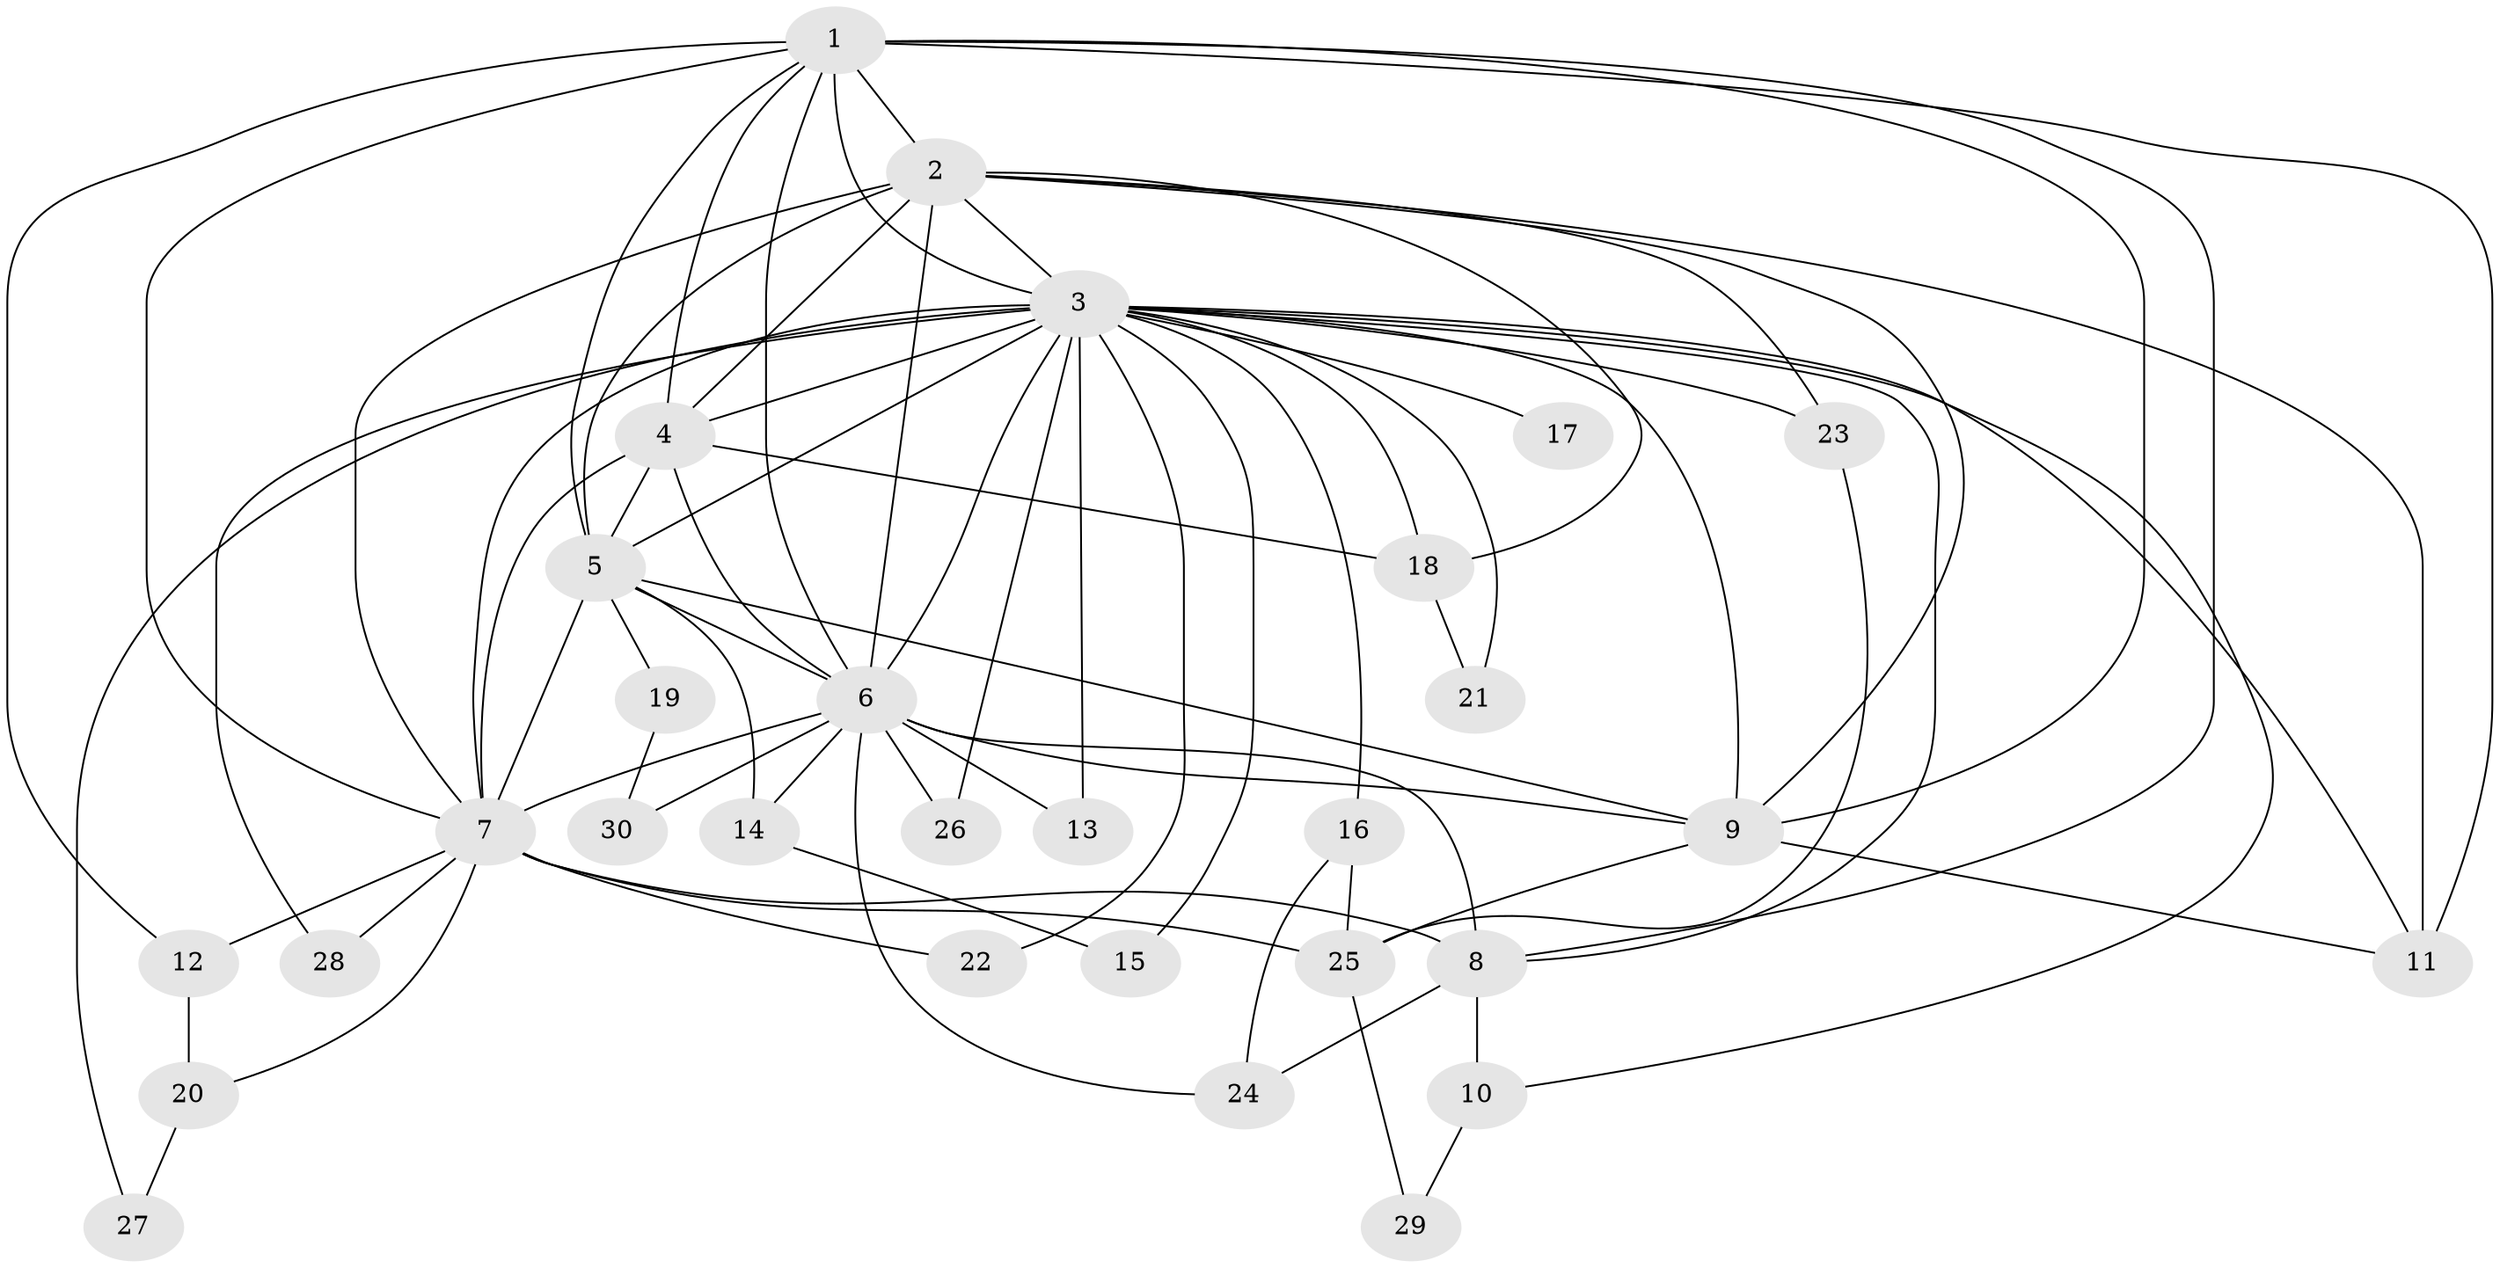// original degree distribution, {16: 0.06779661016949153, 10: 0.01694915254237288, 28: 0.01694915254237288, 19: 0.01694915254237288, 13: 0.01694915254237288, 15: 0.01694915254237288, 17: 0.01694915254237288, 3: 0.1864406779661017, 4: 0.06779661016949153, 2: 0.559322033898305, 5: 0.01694915254237288}
// Generated by graph-tools (version 1.1) at 2025/49/03/04/25 22:49:34]
// undirected, 30 vertices, 75 edges
graph export_dot {
  node [color=gray90,style=filled];
  1;
  2;
  3;
  4;
  5;
  6;
  7;
  8;
  9;
  10;
  11;
  12;
  13;
  14;
  15;
  16;
  17;
  18;
  19;
  20;
  21;
  22;
  23;
  24;
  25;
  26;
  27;
  28;
  29;
  30;
  1 -- 2 [weight=7.0];
  1 -- 3 [weight=2.0];
  1 -- 4 [weight=4.0];
  1 -- 5 [weight=3.0];
  1 -- 6 [weight=4.0];
  1 -- 7 [weight=2.0];
  1 -- 8 [weight=1.0];
  1 -- 9 [weight=3.0];
  1 -- 11 [weight=2.0];
  1 -- 12 [weight=1.0];
  2 -- 3 [weight=1.0];
  2 -- 4 [weight=11.0];
  2 -- 5 [weight=1.0];
  2 -- 6 [weight=3.0];
  2 -- 7 [weight=1.0];
  2 -- 9 [weight=1.0];
  2 -- 11 [weight=1.0];
  2 -- 18 [weight=2.0];
  2 -- 23 [weight=1.0];
  3 -- 4 [weight=3.0];
  3 -- 5 [weight=1.0];
  3 -- 6 [weight=2.0];
  3 -- 7 [weight=1.0];
  3 -- 8 [weight=2.0];
  3 -- 9 [weight=1.0];
  3 -- 10 [weight=1.0];
  3 -- 11 [weight=1.0];
  3 -- 13 [weight=1.0];
  3 -- 15 [weight=1.0];
  3 -- 16 [weight=1.0];
  3 -- 17 [weight=1.0];
  3 -- 18 [weight=1.0];
  3 -- 21 [weight=1.0];
  3 -- 22 [weight=1.0];
  3 -- 23 [weight=1.0];
  3 -- 26 [weight=1.0];
  3 -- 27 [weight=1.0];
  3 -- 28 [weight=1.0];
  4 -- 5 [weight=2.0];
  4 -- 6 [weight=4.0];
  4 -- 7 [weight=2.0];
  4 -- 18 [weight=2.0];
  5 -- 6 [weight=2.0];
  5 -- 7 [weight=2.0];
  5 -- 9 [weight=1.0];
  5 -- 14 [weight=1.0];
  5 -- 19 [weight=1.0];
  6 -- 7 [weight=2.0];
  6 -- 8 [weight=5.0];
  6 -- 9 [weight=1.0];
  6 -- 13 [weight=1.0];
  6 -- 14 [weight=1.0];
  6 -- 24 [weight=1.0];
  6 -- 26 [weight=1.0];
  6 -- 30 [weight=1.0];
  7 -- 8 [weight=1.0];
  7 -- 12 [weight=1.0];
  7 -- 20 [weight=1.0];
  7 -- 22 [weight=1.0];
  7 -- 25 [weight=1.0];
  7 -- 28 [weight=1.0];
  8 -- 10 [weight=1.0];
  8 -- 24 [weight=1.0];
  9 -- 11 [weight=1.0];
  9 -- 25 [weight=1.0];
  10 -- 29 [weight=1.0];
  12 -- 20 [weight=1.0];
  14 -- 15 [weight=1.0];
  16 -- 24 [weight=1.0];
  16 -- 25 [weight=1.0];
  18 -- 21 [weight=1.0];
  19 -- 30 [weight=1.0];
  20 -- 27 [weight=1.0];
  23 -- 25 [weight=1.0];
  25 -- 29 [weight=1.0];
}
